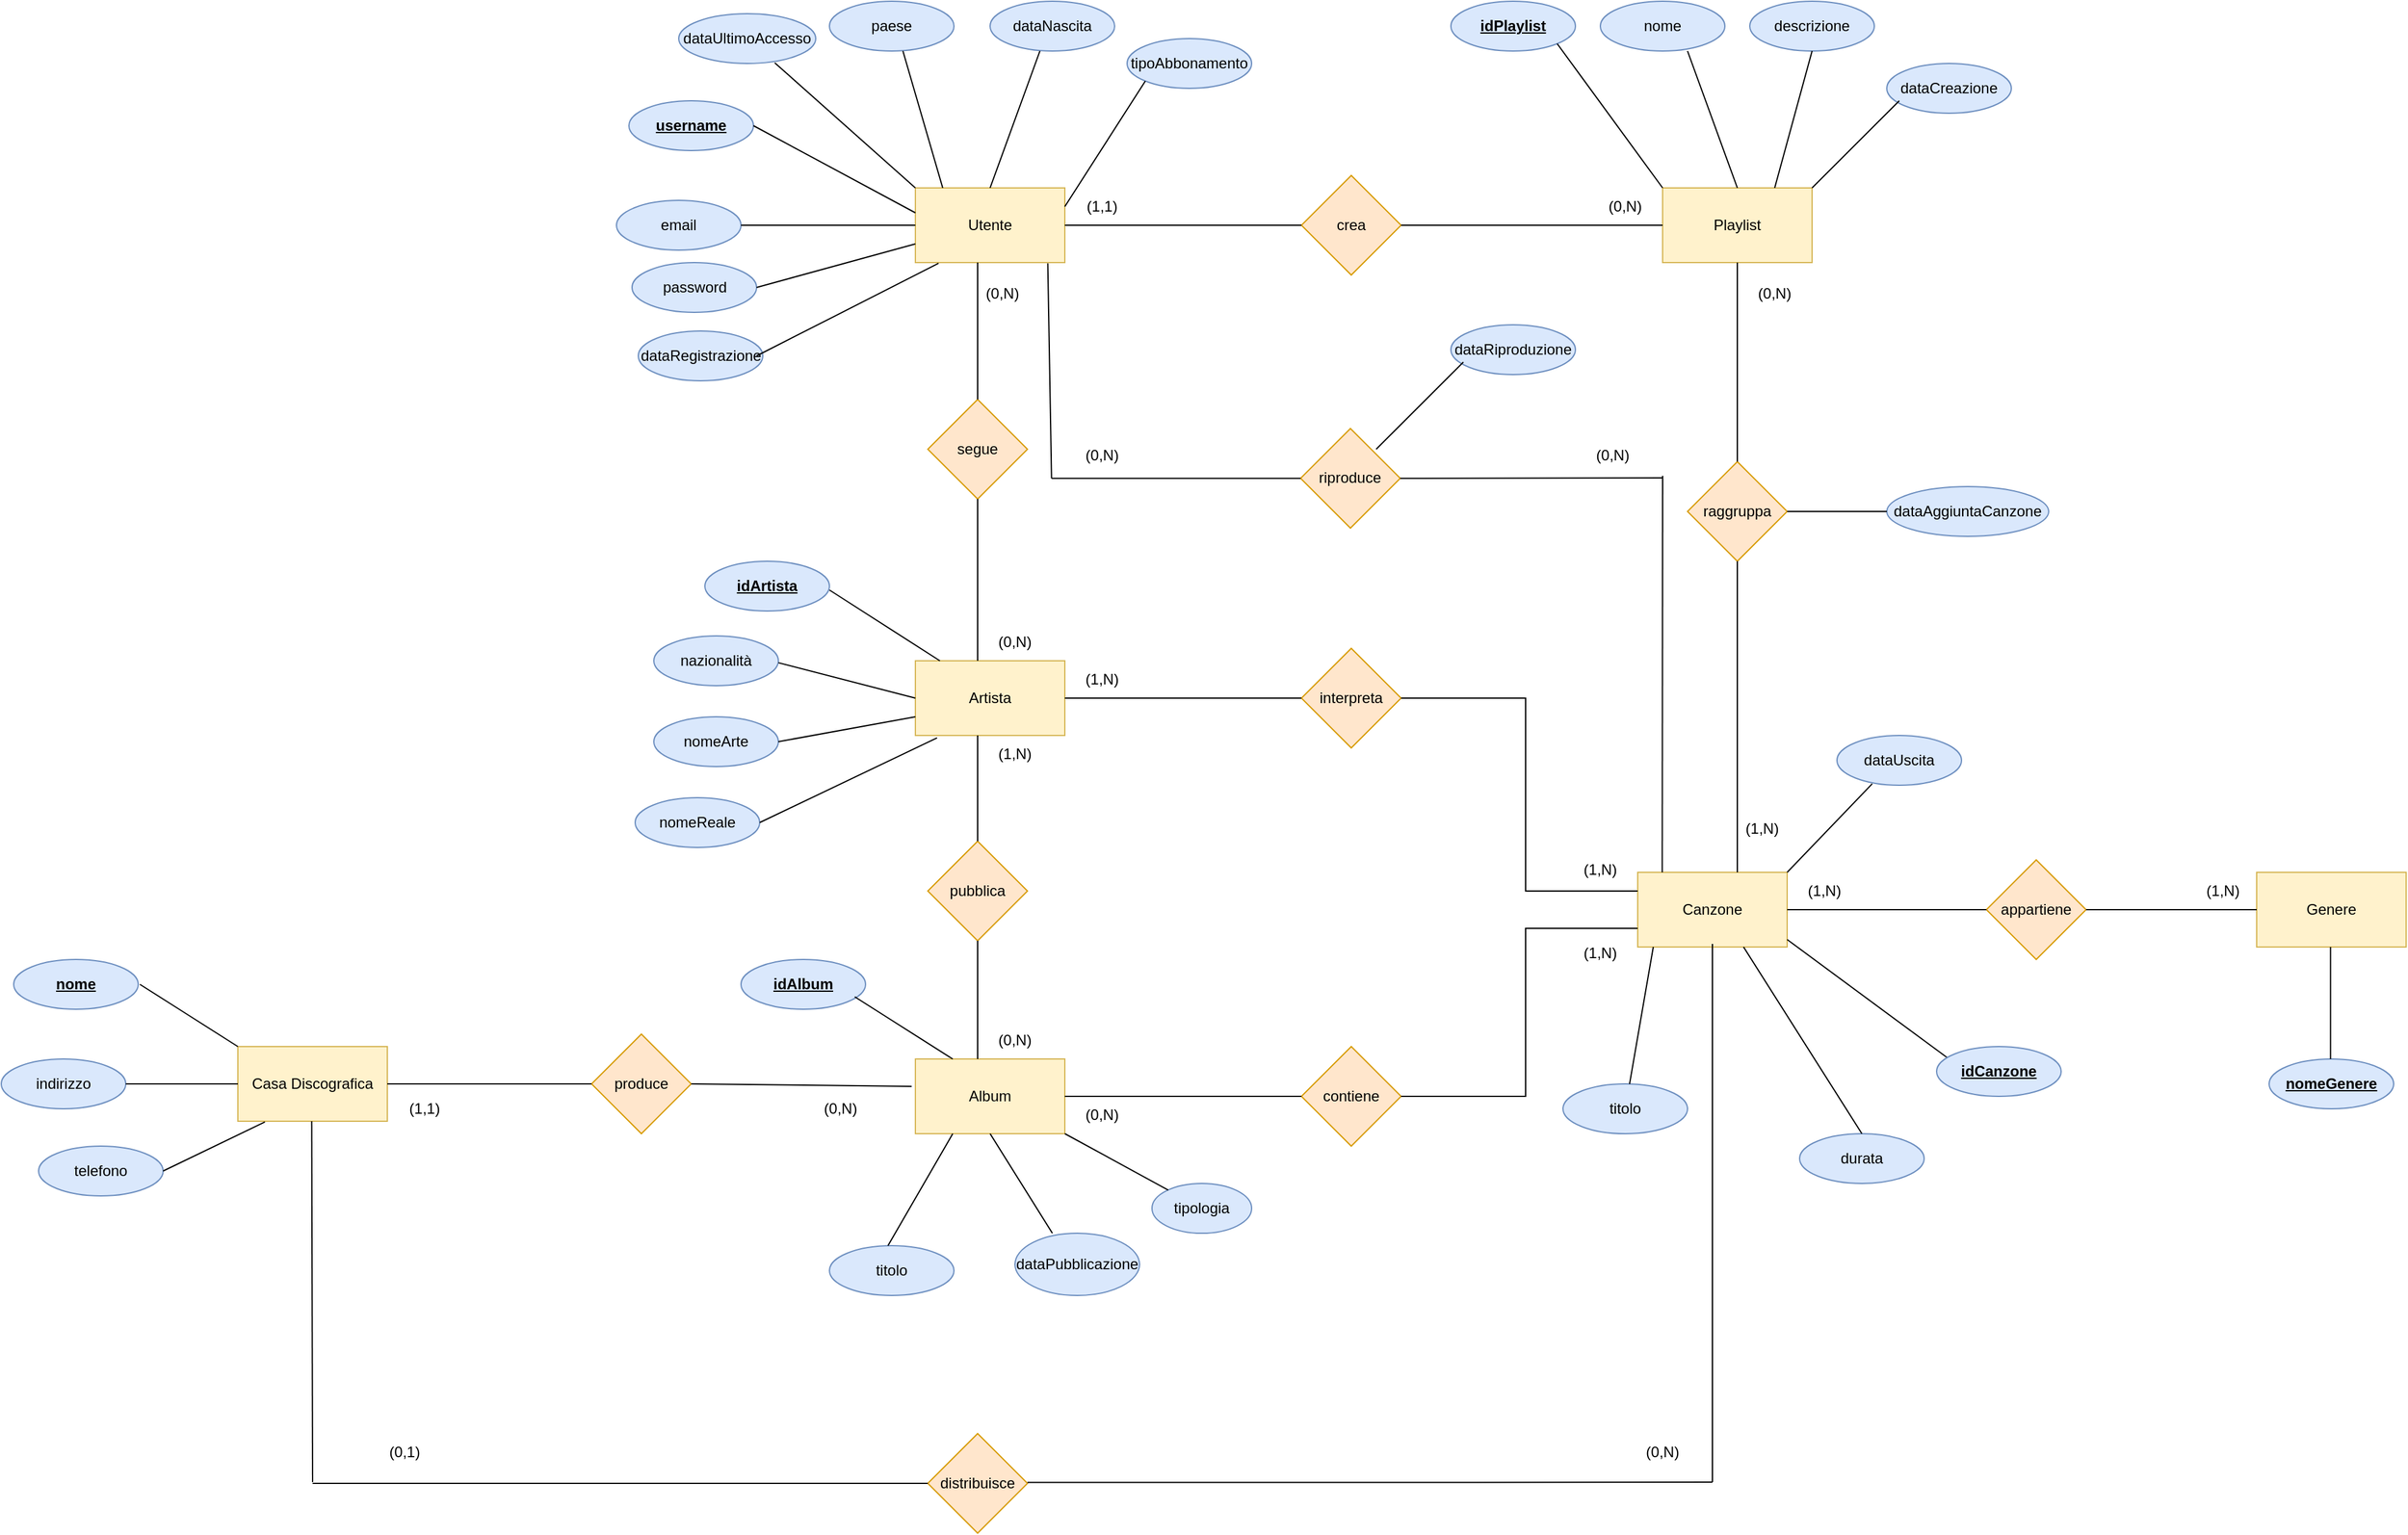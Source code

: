 <mxfile version="27.0.6">
  <diagram name="Pagina-1" id="nXhE66f82TfM_zFsYr40">
    <mxGraphModel dx="2906" dy="938" grid="1" gridSize="10" guides="1" tooltips="1" connect="1" arrows="1" fold="1" page="1" pageScale="1" pageWidth="1169" pageHeight="827" math="0" shadow="0">
      <root>
        <mxCell id="0" />
        <mxCell id="1" parent="0" />
        <mxCell id="vIsVOew_LLngjpZRV1hN-1" value="Utente" style="rounded=0;whiteSpace=wrap;html=1;fillColor=#fff2cc;strokeColor=#d6b656;" parent="1" vertex="1">
          <mxGeometry x="150" y="160" width="120" height="60" as="geometry" />
        </mxCell>
        <mxCell id="vIsVOew_LLngjpZRV1hN-2" value="Artista" style="rounded=0;whiteSpace=wrap;html=1;fillColor=#fff2cc;strokeColor=#d6b656;" parent="1" vertex="1">
          <mxGeometry x="150" y="540" width="120" height="60" as="geometry" />
        </mxCell>
        <mxCell id="vIsVOew_LLngjpZRV1hN-3" value="Album" style="rounded=0;whiteSpace=wrap;html=1;fillColor=#fff2cc;strokeColor=#d6b656;" parent="1" vertex="1">
          <mxGeometry x="150" y="860" width="120" height="60" as="geometry" />
        </mxCell>
        <mxCell id="vIsVOew_LLngjpZRV1hN-4" value="Canzone" style="rounded=0;whiteSpace=wrap;html=1;fillColor=#fff2cc;strokeColor=#d6b656;" parent="1" vertex="1">
          <mxGeometry x="730" y="710" width="120" height="60" as="geometry" />
        </mxCell>
        <mxCell id="vIsVOew_LLngjpZRV1hN-5" value="Playlist" style="rounded=0;whiteSpace=wrap;html=1;fillColor=#fff2cc;strokeColor=#d6b656;" parent="1" vertex="1">
          <mxGeometry x="750" y="160" width="120" height="60" as="geometry" />
        </mxCell>
        <mxCell id="vIsVOew_LLngjpZRV1hN-6" value="Genere" style="rounded=0;whiteSpace=wrap;html=1;fillColor=#fff2cc;strokeColor=#d6b656;" parent="1" vertex="1">
          <mxGeometry x="1227" y="710" width="120" height="60" as="geometry" />
        </mxCell>
        <mxCell id="vIsVOew_LLngjpZRV1hN-7" value="segue" style="rhombus;whiteSpace=wrap;html=1;fillColor=#ffe6cc;strokeColor=#d79b00;" parent="1" vertex="1">
          <mxGeometry x="160" y="330" width="80" height="80" as="geometry" />
        </mxCell>
        <mxCell id="vIsVOew_LLngjpZRV1hN-8" value="crea" style="rhombus;whiteSpace=wrap;html=1;fillColor=#ffe6cc;strokeColor=#d79b00;" parent="1" vertex="1">
          <mxGeometry x="460" y="150" width="80" height="80" as="geometry" />
        </mxCell>
        <mxCell id="vIsVOew_LLngjpZRV1hN-10" value="raggruppa" style="rhombus;whiteSpace=wrap;html=1;fillColor=#ffe6cc;strokeColor=#d79b00;" parent="1" vertex="1">
          <mxGeometry x="770" y="380" width="80" height="80" as="geometry" />
        </mxCell>
        <mxCell id="vIsVOew_LLngjpZRV1hN-11" value="pubblica" style="rhombus;whiteSpace=wrap;html=1;fillColor=#ffe6cc;strokeColor=#d79b00;" parent="1" vertex="1">
          <mxGeometry x="160" y="685" width="80" height="80" as="geometry" />
        </mxCell>
        <mxCell id="vIsVOew_LLngjpZRV1hN-12" value="interpreta" style="rhombus;whiteSpace=wrap;html=1;fillColor=#ffe6cc;strokeColor=#d79b00;" parent="1" vertex="1">
          <mxGeometry x="460" y="530" width="80" height="80" as="geometry" />
        </mxCell>
        <mxCell id="vIsVOew_LLngjpZRV1hN-13" value="appartiene" style="rhombus;whiteSpace=wrap;html=1;fillColor=#ffe6cc;strokeColor=#d79b00;" parent="1" vertex="1">
          <mxGeometry x="1010" y="700" width="80" height="80" as="geometry" />
        </mxCell>
        <mxCell id="vIsVOew_LLngjpZRV1hN-16" value="email" style="ellipse;whiteSpace=wrap;html=1;fillColor=#dae8fc;strokeColor=#6c8ebf;" parent="1" vertex="1">
          <mxGeometry x="-90" y="170" width="100" height="40" as="geometry" />
        </mxCell>
        <mxCell id="vIsVOew_LLngjpZRV1hN-17" value="dataRegistrazione" style="ellipse;whiteSpace=wrap;html=1;fillColor=#dae8fc;strokeColor=#6c8ebf;" parent="1" vertex="1">
          <mxGeometry x="-72.5" y="275" width="100" height="40" as="geometry" />
        </mxCell>
        <mxCell id="vIsVOew_LLngjpZRV1hN-19" value="paese" style="ellipse;whiteSpace=wrap;html=1;direction=west;fillColor=#dae8fc;strokeColor=#6c8ebf;" parent="1" vertex="1">
          <mxGeometry x="81" y="10" width="100" height="40" as="geometry" />
        </mxCell>
        <mxCell id="vIsVOew_LLngjpZRV1hN-28" value="&lt;b&gt;&lt;u&gt;idPlaylist&lt;/u&gt;&lt;/b&gt;" style="ellipse;whiteSpace=wrap;html=1;direction=west;fillColor=#dae8fc;strokeColor=#6c8ebf;" parent="1" vertex="1">
          <mxGeometry x="580" y="10" width="100" height="40" as="geometry" />
        </mxCell>
        <mxCell id="vIsVOew_LLngjpZRV1hN-29" value="nome" style="ellipse;whiteSpace=wrap;html=1;direction=west;fillColor=#dae8fc;strokeColor=#6c8ebf;" parent="1" vertex="1">
          <mxGeometry x="700" y="10" width="100" height="40" as="geometry" />
        </mxCell>
        <mxCell id="vIsVOew_LLngjpZRV1hN-30" value="descrizione" style="ellipse;whiteSpace=wrap;html=1;direction=west;fillColor=#dae8fc;strokeColor=#6c8ebf;" parent="1" vertex="1">
          <mxGeometry x="820" y="10" width="100" height="40" as="geometry" />
        </mxCell>
        <mxCell id="vIsVOew_LLngjpZRV1hN-31" value="dataCreazione" style="ellipse;whiteSpace=wrap;html=1;direction=west;fillColor=#dae8fc;strokeColor=#6c8ebf;" parent="1" vertex="1">
          <mxGeometry x="930" y="60" width="100" height="40" as="geometry" />
        </mxCell>
        <mxCell id="vIsVOew_LLngjpZRV1hN-38" value="titolo" style="ellipse;whiteSpace=wrap;html=1;direction=west;fillColor=#dae8fc;strokeColor=#6c8ebf;" parent="1" vertex="1">
          <mxGeometry x="670" y="880" width="100" height="40" as="geometry" />
        </mxCell>
        <mxCell id="vIsVOew_LLngjpZRV1hN-39" value="durata" style="ellipse;whiteSpace=wrap;html=1;direction=west;fillColor=#dae8fc;strokeColor=#6c8ebf;" parent="1" vertex="1">
          <mxGeometry x="860" y="920" width="100" height="40" as="geometry" />
        </mxCell>
        <mxCell id="vIsVOew_LLngjpZRV1hN-40" value="dataUscita" style="ellipse;whiteSpace=wrap;html=1;direction=west;fillColor=#dae8fc;strokeColor=#6c8ebf;" parent="1" vertex="1">
          <mxGeometry x="890" y="600" width="100" height="40" as="geometry" />
        </mxCell>
        <mxCell id="vIsVOew_LLngjpZRV1hN-50" value="&lt;u&gt;&lt;span&gt;nomeGenere&lt;/span&gt;&lt;/u&gt;" style="ellipse;whiteSpace=wrap;html=1;direction=west;fillColor=#dae8fc;strokeColor=#6c8ebf;fontStyle=5" parent="1" vertex="1">
          <mxGeometry x="1237" y="860" width="100" height="40" as="geometry" />
        </mxCell>
        <mxCell id="vIsVOew_LLngjpZRV1hN-53" value="&lt;b&gt;&lt;u&gt;idAlbum&lt;/u&gt;&lt;/b&gt;" style="ellipse;whiteSpace=wrap;html=1;direction=west;fillColor=#dae8fc;strokeColor=#6c8ebf;" parent="1" vertex="1">
          <mxGeometry x="10" y="780" width="100" height="40" as="geometry" />
        </mxCell>
        <mxCell id="vIsVOew_LLngjpZRV1hN-54" value="titolo" style="ellipse;whiteSpace=wrap;html=1;direction=west;fillColor=#dae8fc;strokeColor=#6c8ebf;" parent="1" vertex="1">
          <mxGeometry x="81" y="1010" width="100" height="40" as="geometry" />
        </mxCell>
        <mxCell id="vIsVOew_LLngjpZRV1hN-55" value="dataPubblicazione" style="ellipse;whiteSpace=wrap;html=1;direction=west;fillColor=#dae8fc;strokeColor=#6c8ebf;" parent="1" vertex="1">
          <mxGeometry x="230" y="1000" width="100" height="50" as="geometry" />
        </mxCell>
        <mxCell id="vIsVOew_LLngjpZRV1hN-62" value="nomeArte" style="ellipse;whiteSpace=wrap;html=1;direction=west;fillColor=#dae8fc;strokeColor=#6c8ebf;" parent="1" vertex="1">
          <mxGeometry x="-60" y="585" width="100" height="40" as="geometry" />
        </mxCell>
        <mxCell id="vIsVOew_LLngjpZRV1hN-63" value="nazionalità" style="ellipse;whiteSpace=wrap;html=1;direction=west;fillColor=#dae8fc;strokeColor=#6c8ebf;" parent="1" vertex="1">
          <mxGeometry x="-60" y="520" width="100" height="40" as="geometry" />
        </mxCell>
        <mxCell id="vIsVOew_LLngjpZRV1hN-69" value="dataNascita" style="ellipse;whiteSpace=wrap;html=1;direction=west;fillColor=#dae8fc;strokeColor=#6c8ebf;" parent="1" vertex="1">
          <mxGeometry x="210" y="10" width="100" height="40" as="geometry" />
        </mxCell>
        <mxCell id="vIsVOew_LLngjpZRV1hN-70" value="tipoAbbonamento" style="ellipse;whiteSpace=wrap;html=1;direction=west;fillColor=#dae8fc;strokeColor=#6c8ebf;" parent="1" vertex="1">
          <mxGeometry x="320" y="40" width="100" height="40" as="geometry" />
        </mxCell>
        <mxCell id="vIsVOew_LLngjpZRV1hN-109" value="" style="endArrow=none;html=1;rounded=0;exitX=1;exitY=0.5;exitDx=0;exitDy=0;entryX=0;entryY=0.5;entryDx=0;entryDy=0;" parent="1" source="vIsVOew_LLngjpZRV1hN-1" target="vIsVOew_LLngjpZRV1hN-8" edge="1">
          <mxGeometry width="50" height="50" relative="1" as="geometry">
            <mxPoint x="460" y="350" as="sourcePoint" />
            <mxPoint x="510" y="300" as="targetPoint" />
          </mxGeometry>
        </mxCell>
        <mxCell id="vIsVOew_LLngjpZRV1hN-110" value="" style="endArrow=none;html=1;rounded=0;exitX=1;exitY=0.5;exitDx=0;exitDy=0;entryX=0;entryY=0.5;entryDx=0;entryDy=0;" parent="1" source="vIsVOew_LLngjpZRV1hN-8" target="vIsVOew_LLngjpZRV1hN-5" edge="1">
          <mxGeometry width="50" height="50" relative="1" as="geometry">
            <mxPoint x="450" y="180" as="sourcePoint" />
            <mxPoint x="720" y="190" as="targetPoint" />
          </mxGeometry>
        </mxCell>
        <mxCell id="vIsVOew_LLngjpZRV1hN-111" value="" style="endArrow=none;html=1;rounded=0;exitX=0.5;exitY=0;exitDx=0;exitDy=0;entryX=0.5;entryY=1;entryDx=0;entryDy=0;" parent="1" source="vIsVOew_LLngjpZRV1hN-10" target="vIsVOew_LLngjpZRV1hN-5" edge="1">
          <mxGeometry width="50" height="50" relative="1" as="geometry">
            <mxPoint x="530" y="280" as="sourcePoint" />
            <mxPoint x="720" y="280" as="targetPoint" />
          </mxGeometry>
        </mxCell>
        <mxCell id="vIsVOew_LLngjpZRV1hN-112" value="" style="endArrow=none;html=1;rounded=0;exitX=0.5;exitY=1;exitDx=0;exitDy=0;entryX=0.5;entryY=0;entryDx=0;entryDy=0;" parent="1" source="vIsVOew_LLngjpZRV1hN-10" edge="1">
          <mxGeometry width="50" height="50" relative="1" as="geometry">
            <mxPoint x="810" y="400" as="sourcePoint" />
            <mxPoint x="810" y="710" as="targetPoint" />
          </mxGeometry>
        </mxCell>
        <mxCell id="vIsVOew_LLngjpZRV1hN-113" value="" style="endArrow=none;html=1;rounded=0;exitX=0.5;exitY=1;exitDx=0;exitDy=0;entryX=0.5;entryY=0;entryDx=0;entryDy=0;" parent="1" target="vIsVOew_LLngjpZRV1hN-7" edge="1">
          <mxGeometry width="50" height="50" relative="1" as="geometry">
            <mxPoint x="200" y="220" as="sourcePoint" />
            <mxPoint x="450" y="640" as="targetPoint" />
          </mxGeometry>
        </mxCell>
        <mxCell id="vIsVOew_LLngjpZRV1hN-114" value="" style="endArrow=none;html=1;rounded=0;exitX=0.5;exitY=1;exitDx=0;exitDy=0;entryX=0.5;entryY=0;entryDx=0;entryDy=0;" parent="1" source="vIsVOew_LLngjpZRV1hN-7" edge="1">
          <mxGeometry width="50" height="50" relative="1" as="geometry">
            <mxPoint x="330" y="440" as="sourcePoint" />
            <mxPoint x="200" y="540" as="targetPoint" />
          </mxGeometry>
        </mxCell>
        <mxCell id="vIsVOew_LLngjpZRV1hN-115" value="" style="endArrow=none;html=1;rounded=0;exitX=0.5;exitY=1;exitDx=0;exitDy=0;" parent="1" target="vIsVOew_LLngjpZRV1hN-11" edge="1">
          <mxGeometry width="50" height="50" relative="1" as="geometry">
            <mxPoint x="200" y="600" as="sourcePoint" />
            <mxPoint x="340" y="710" as="targetPoint" />
          </mxGeometry>
        </mxCell>
        <mxCell id="vIsVOew_LLngjpZRV1hN-116" value="" style="endArrow=none;html=1;rounded=0;exitX=0.5;exitY=1;exitDx=0;exitDy=0;entryX=0.5;entryY=0;entryDx=0;entryDy=0;" parent="1" source="vIsVOew_LLngjpZRV1hN-11" edge="1">
          <mxGeometry width="50" height="50" relative="1" as="geometry">
            <mxPoint x="320" y="830" as="sourcePoint" />
            <mxPoint x="200" y="860" as="targetPoint" />
          </mxGeometry>
        </mxCell>
        <mxCell id="vIsVOew_LLngjpZRV1hN-117" value="" style="endArrow=none;html=1;rounded=0;exitX=1;exitY=0.5;exitDx=0;exitDy=0;entryX=0;entryY=0.5;entryDx=0;entryDy=0;" parent="1" source="vIsVOew_LLngjpZRV1hN-2" target="vIsVOew_LLngjpZRV1hN-12" edge="1">
          <mxGeometry width="50" height="50" relative="1" as="geometry">
            <mxPoint x="260" y="790" as="sourcePoint" />
            <mxPoint x="260" y="890" as="targetPoint" />
            <Array as="points">
              <mxPoint x="360" y="570" />
            </Array>
          </mxGeometry>
        </mxCell>
        <mxCell id="vIsVOew_LLngjpZRV1hN-118" value="" style="endArrow=none;html=1;rounded=0;exitX=1;exitY=0.5;exitDx=0;exitDy=0;entryX=0;entryY=0.25;entryDx=0;entryDy=0;" parent="1" source="vIsVOew_LLngjpZRV1hN-12" target="vIsVOew_LLngjpZRV1hN-4" edge="1">
          <mxGeometry width="50" height="50" relative="1" as="geometry">
            <mxPoint x="420" y="770" as="sourcePoint" />
            <mxPoint x="610" y="840" as="targetPoint" />
            <Array as="points">
              <mxPoint x="640" y="570" />
              <mxPoint x="640" y="725" />
            </Array>
          </mxGeometry>
        </mxCell>
        <mxCell id="vIsVOew_LLngjpZRV1hN-119" value="" style="endArrow=none;html=1;rounded=0;exitX=0;exitY=0.5;exitDx=0;exitDy=0;entryX=1;entryY=0.5;entryDx=0;entryDy=0;" parent="1" source="vIsVOew_LLngjpZRV1hN-13" target="vIsVOew_LLngjpZRV1hN-4" edge="1">
          <mxGeometry width="50" height="50" relative="1" as="geometry">
            <mxPoint x="790" y="610" as="sourcePoint" />
            <mxPoint x="790" y="770" as="targetPoint" />
          </mxGeometry>
        </mxCell>
        <mxCell id="vIsVOew_LLngjpZRV1hN-120" value="" style="endArrow=none;html=1;rounded=0;exitX=1;exitY=0.5;exitDx=0;exitDy=0;entryX=0;entryY=0.5;entryDx=0;entryDy=0;" parent="1" source="vIsVOew_LLngjpZRV1hN-13" target="vIsVOew_LLngjpZRV1hN-6" edge="1">
          <mxGeometry width="50" height="50" relative="1" as="geometry">
            <mxPoint x="970" y="730" as="sourcePoint" />
            <mxPoint x="970" y="890" as="targetPoint" />
          </mxGeometry>
        </mxCell>
        <mxCell id="vIsVOew_LLngjpZRV1hN-121" value="(1,1)" style="text;html=1;align=center;verticalAlign=middle;whiteSpace=wrap;rounded=0;" parent="1" vertex="1">
          <mxGeometry x="270" y="160" width="60" height="30" as="geometry" />
        </mxCell>
        <mxCell id="vIsVOew_LLngjpZRV1hN-122" value="(0,N)" style="text;html=1;align=center;verticalAlign=middle;whiteSpace=wrap;rounded=0;" parent="1" vertex="1">
          <mxGeometry x="690" y="160" width="60" height="30" as="geometry" />
        </mxCell>
        <mxCell id="vIsVOew_LLngjpZRV1hN-123" value="(0,N)" style="text;html=1;align=center;verticalAlign=middle;whiteSpace=wrap;rounded=0;" parent="1" vertex="1">
          <mxGeometry x="810" y="230" width="60" height="30" as="geometry" />
        </mxCell>
        <mxCell id="vIsVOew_LLngjpZRV1hN-124" value="(1,N)" style="text;html=1;align=center;verticalAlign=middle;whiteSpace=wrap;rounded=0;" parent="1" vertex="1">
          <mxGeometry x="800" y="660" width="60" height="30" as="geometry" />
        </mxCell>
        <mxCell id="vIsVOew_LLngjpZRV1hN-125" value="(1,N)" style="text;html=1;align=center;verticalAlign=middle;whiteSpace=wrap;rounded=0;" parent="1" vertex="1">
          <mxGeometry x="200" y="600" width="60" height="30" as="geometry" />
        </mxCell>
        <mxCell id="vIsVOew_LLngjpZRV1hN-126" value="(0,N)" style="text;html=1;align=center;verticalAlign=middle;whiteSpace=wrap;rounded=0;" parent="1" vertex="1">
          <mxGeometry x="200" y="830" width="60" height="30" as="geometry" />
        </mxCell>
        <mxCell id="vIsVOew_LLngjpZRV1hN-128" value="contiene" style="rhombus;whiteSpace=wrap;html=1;fillColor=#ffe6cc;strokeColor=#d79b00;" parent="1" vertex="1">
          <mxGeometry x="460" y="850" width="80" height="80" as="geometry" />
        </mxCell>
        <mxCell id="vIsVOew_LLngjpZRV1hN-129" value="" style="endArrow=none;html=1;rounded=0;exitX=1;exitY=0.5;exitDx=0;exitDy=0;entryX=0;entryY=0.5;entryDx=0;entryDy=0;" parent="1" source="vIsVOew_LLngjpZRV1hN-3" target="vIsVOew_LLngjpZRV1hN-128" edge="1">
          <mxGeometry width="50" height="50" relative="1" as="geometry">
            <mxPoint x="690" y="880" as="sourcePoint" />
            <mxPoint x="740" y="830" as="targetPoint" />
          </mxGeometry>
        </mxCell>
        <mxCell id="vIsVOew_LLngjpZRV1hN-130" value="" style="endArrow=none;html=1;rounded=0;exitX=1;exitY=0.5;exitDx=0;exitDy=0;entryX=0;entryY=0.75;entryDx=0;entryDy=0;" parent="1" source="vIsVOew_LLngjpZRV1hN-128" target="vIsVOew_LLngjpZRV1hN-4" edge="1">
          <mxGeometry width="50" height="50" relative="1" as="geometry">
            <mxPoint x="690" y="880" as="sourcePoint" />
            <mxPoint x="740" y="830" as="targetPoint" />
            <Array as="points">
              <mxPoint x="640" y="890" />
              <mxPoint x="640" y="755" />
            </Array>
          </mxGeometry>
        </mxCell>
        <mxCell id="vIsVOew_LLngjpZRV1hN-131" value="(1,N)" style="text;html=1;align=center;verticalAlign=middle;whiteSpace=wrap;rounded=0;" parent="1" vertex="1">
          <mxGeometry x="670" y="760" width="60" height="30" as="geometry" />
        </mxCell>
        <mxCell id="vIsVOew_LLngjpZRV1hN-132" value="(0,N)" style="text;html=1;align=center;verticalAlign=middle;whiteSpace=wrap;rounded=0;" parent="1" vertex="1">
          <mxGeometry x="270" y="890" width="60" height="30" as="geometry" />
        </mxCell>
        <mxCell id="vIsVOew_LLngjpZRV1hN-133" value="(1,N)" style="text;html=1;align=center;verticalAlign=middle;whiteSpace=wrap;rounded=0;" parent="1" vertex="1">
          <mxGeometry x="850" y="710" width="60" height="30" as="geometry" />
        </mxCell>
        <mxCell id="vIsVOew_LLngjpZRV1hN-134" value="(1,N)" style="text;html=1;align=center;verticalAlign=middle;whiteSpace=wrap;rounded=0;" parent="1" vertex="1">
          <mxGeometry x="1170" y="710" width="60" height="30" as="geometry" />
        </mxCell>
        <mxCell id="vIsVOew_LLngjpZRV1hN-135" value="(0,N)" style="text;html=1;align=center;verticalAlign=middle;whiteSpace=wrap;rounded=0;" parent="1" vertex="1">
          <mxGeometry x="190" y="230" width="60" height="30" as="geometry" />
        </mxCell>
        <mxCell id="vIsVOew_LLngjpZRV1hN-136" value="(0,N)" style="text;html=1;align=center;verticalAlign=middle;whiteSpace=wrap;rounded=0;" parent="1" vertex="1">
          <mxGeometry x="200" y="510" width="60" height="30" as="geometry" />
        </mxCell>
        <mxCell id="vIsVOew_LLngjpZRV1hN-137" value="(1,N)" style="text;html=1;align=center;verticalAlign=middle;whiteSpace=wrap;rounded=0;" parent="1" vertex="1">
          <mxGeometry x="270" y="540" width="60" height="30" as="geometry" />
        </mxCell>
        <mxCell id="vIsVOew_LLngjpZRV1hN-138" value="(1,N)" style="text;html=1;align=center;verticalAlign=middle;whiteSpace=wrap;rounded=0;" parent="1" vertex="1">
          <mxGeometry x="670" y="693" width="60" height="30" as="geometry" />
        </mxCell>
        <mxCell id="fkhrFofiCiA1RjEBbNGL-3" value="tipologia" style="ellipse;whiteSpace=wrap;html=1;fillColor=#dae8fc;strokeColor=#6c8ebf;" vertex="1" parent="1">
          <mxGeometry x="340" y="960" width="80" height="40" as="geometry" />
        </mxCell>
        <mxCell id="fkhrFofiCiA1RjEBbNGL-6" value="Casa Discografica" style="rounded=0;whiteSpace=wrap;html=1;fillColor=#fff2cc;strokeColor=#d6b656;" vertex="1" parent="1">
          <mxGeometry x="-394" y="850" width="120" height="60" as="geometry" />
        </mxCell>
        <mxCell id="fkhrFofiCiA1RjEBbNGL-7" value="produce" style="rhombus;whiteSpace=wrap;html=1;fillColor=#ffe6cc;strokeColor=#d79b00;" vertex="1" parent="1">
          <mxGeometry x="-110" y="840" width="80" height="80" as="geometry" />
        </mxCell>
        <mxCell id="fkhrFofiCiA1RjEBbNGL-8" value="" style="endArrow=none;html=1;rounded=0;exitX=1;exitY=0.5;exitDx=0;exitDy=0;entryX=0;entryY=0.5;entryDx=0;entryDy=0;" edge="1" parent="1" source="fkhrFofiCiA1RjEBbNGL-6" target="fkhrFofiCiA1RjEBbNGL-7">
          <mxGeometry width="50" height="50" relative="1" as="geometry">
            <mxPoint x="180" y="870" as="sourcePoint" />
            <mxPoint x="230" y="820" as="targetPoint" />
          </mxGeometry>
        </mxCell>
        <mxCell id="fkhrFofiCiA1RjEBbNGL-9" value="" style="endArrow=none;html=1;rounded=0;exitX=1;exitY=0.5;exitDx=0;exitDy=0;" edge="1" parent="1" source="fkhrFofiCiA1RjEBbNGL-7">
          <mxGeometry width="50" height="50" relative="1" as="geometry">
            <mxPoint x="-5" y="879.5" as="sourcePoint" />
            <mxPoint x="147" y="882" as="targetPoint" />
          </mxGeometry>
        </mxCell>
        <mxCell id="fkhrFofiCiA1RjEBbNGL-11" value="telefono" style="ellipse;whiteSpace=wrap;html=1;direction=west;fillColor=#dae8fc;strokeColor=#6c8ebf;" vertex="1" parent="1">
          <mxGeometry x="-554" y="930" width="100" height="40" as="geometry" />
        </mxCell>
        <mxCell id="fkhrFofiCiA1RjEBbNGL-17" value="indirizzo" style="ellipse;whiteSpace=wrap;html=1;direction=west;fillColor=#dae8fc;strokeColor=#6c8ebf;" vertex="1" parent="1">
          <mxGeometry x="-584" y="860" width="100" height="40" as="geometry" />
        </mxCell>
        <mxCell id="fkhrFofiCiA1RjEBbNGL-19" value="(1,1)" style="text;html=1;align=center;verticalAlign=middle;whiteSpace=wrap;rounded=0;" vertex="1" parent="1">
          <mxGeometry x="-274" y="885" width="60" height="30" as="geometry" />
        </mxCell>
        <mxCell id="fkhrFofiCiA1RjEBbNGL-20" value="(0,N)" style="text;html=1;align=center;verticalAlign=middle;whiteSpace=wrap;rounded=0;" vertex="1" parent="1">
          <mxGeometry x="60" y="885" width="60" height="30" as="geometry" />
        </mxCell>
        <mxCell id="fkhrFofiCiA1RjEBbNGL-21" value="password" style="ellipse;whiteSpace=wrap;html=1;fillColor=#dae8fc;strokeColor=#6c8ebf;" vertex="1" parent="1">
          <mxGeometry x="-77.5" y="220" width="100" height="40" as="geometry" />
        </mxCell>
        <mxCell id="fkhrFofiCiA1RjEBbNGL-23" value="nomeReale" style="ellipse;whiteSpace=wrap;html=1;direction=west;fillColor=#dae8fc;strokeColor=#6c8ebf;" vertex="1" parent="1">
          <mxGeometry x="-75" y="650" width="100" height="40" as="geometry" />
        </mxCell>
        <mxCell id="fkhrFofiCiA1RjEBbNGL-32" value="" style="endArrow=none;html=1;rounded=0;entryX=1;entryY=0;entryDx=0;entryDy=0;exitX=1;exitY=0.25;exitDx=0;exitDy=0;" edge="1" parent="1" source="vIsVOew_LLngjpZRV1hN-1" target="vIsVOew_LLngjpZRV1hN-70">
          <mxGeometry width="50" height="50" relative="1" as="geometry">
            <mxPoint x="560" y="320" as="sourcePoint" />
            <mxPoint x="350" y="40" as="targetPoint" />
          </mxGeometry>
        </mxCell>
        <mxCell id="fkhrFofiCiA1RjEBbNGL-33" value="" style="endArrow=none;html=1;rounded=0;exitX=0.5;exitY=0;exitDx=0;exitDy=0;" edge="1" parent="1" source="vIsVOew_LLngjpZRV1hN-1">
          <mxGeometry width="50" height="50" relative="1" as="geometry">
            <mxPoint x="180" y="165" as="sourcePoint" />
            <mxPoint x="250" y="50" as="targetPoint" />
          </mxGeometry>
        </mxCell>
        <mxCell id="fkhrFofiCiA1RjEBbNGL-34" value="" style="endArrow=none;html=1;rounded=0;exitX=0.183;exitY=0;exitDx=0;exitDy=0;exitPerimeter=0;" edge="1" parent="1" source="vIsVOew_LLngjpZRV1hN-1">
          <mxGeometry width="50" height="50" relative="1" as="geometry">
            <mxPoint x="172" y="150" as="sourcePoint" />
            <mxPoint x="140" y="50" as="targetPoint" />
          </mxGeometry>
        </mxCell>
        <mxCell id="fkhrFofiCiA1RjEBbNGL-35" value="dataUltimoAccesso" style="ellipse;whiteSpace=wrap;html=1;direction=west;fillColor=#dae8fc;strokeColor=#6c8ebf;" vertex="1" parent="1">
          <mxGeometry x="-40" y="20" width="110" height="40" as="geometry" />
        </mxCell>
        <mxCell id="fkhrFofiCiA1RjEBbNGL-36" value="" style="endArrow=none;html=1;rounded=0;exitX=0;exitY=0;exitDx=0;exitDy=0;entryX=0.299;entryY=0.014;entryDx=0;entryDy=0;entryPerimeter=0;" edge="1" parent="1" source="vIsVOew_LLngjpZRV1hN-1" target="fkhrFofiCiA1RjEBbNGL-35">
          <mxGeometry width="50" height="50" relative="1" as="geometry">
            <mxPoint x="81" y="170" as="sourcePoint" />
            <mxPoint x="49" y="70" as="targetPoint" />
          </mxGeometry>
        </mxCell>
        <mxCell id="fkhrFofiCiA1RjEBbNGL-39" value="&lt;b&gt;&lt;u&gt;username&lt;/u&gt;&lt;/b&gt;" style="ellipse;whiteSpace=wrap;html=1;direction=west;fillColor=#dae8fc;strokeColor=#6c8ebf;" vertex="1" parent="1">
          <mxGeometry x="-80" y="90" width="100" height="40" as="geometry" />
        </mxCell>
        <mxCell id="fkhrFofiCiA1RjEBbNGL-40" value="" style="endArrow=none;html=1;rounded=0;entryX=0;entryY=0.5;entryDx=0;entryDy=0;" edge="1" parent="1" target="fkhrFofiCiA1RjEBbNGL-39">
          <mxGeometry width="50" height="50" relative="1" as="geometry">
            <mxPoint x="150" y="180" as="sourcePoint" />
            <mxPoint x="80" y="100" as="targetPoint" />
          </mxGeometry>
        </mxCell>
        <mxCell id="fkhrFofiCiA1RjEBbNGL-41" value="" style="endArrow=none;html=1;rounded=0;exitX=0;exitY=0.5;exitDx=0;exitDy=0;entryX=1;entryY=0.5;entryDx=0;entryDy=0;" edge="1" parent="1" source="vIsVOew_LLngjpZRV1hN-1" target="vIsVOew_LLngjpZRV1hN-16">
          <mxGeometry width="50" height="50" relative="1" as="geometry">
            <mxPoint x="210" y="210" as="sourcePoint" />
            <mxPoint x="10" y="180" as="targetPoint" />
          </mxGeometry>
        </mxCell>
        <mxCell id="fkhrFofiCiA1RjEBbNGL-42" value="" style="endArrow=none;html=1;rounded=0;exitX=0;exitY=0.75;exitDx=0;exitDy=0;entryX=1;entryY=0.5;entryDx=0;entryDy=0;" edge="1" parent="1" source="vIsVOew_LLngjpZRV1hN-1" target="fkhrFofiCiA1RjEBbNGL-21">
          <mxGeometry width="50" height="50" relative="1" as="geometry">
            <mxPoint x="210" y="190" as="sourcePoint" />
            <mxPoint x="70" y="190" as="targetPoint" />
          </mxGeometry>
        </mxCell>
        <mxCell id="fkhrFofiCiA1RjEBbNGL-43" value="" style="endArrow=none;html=1;rounded=0;exitX=0.155;exitY=1.01;exitDx=0;exitDy=0;entryX=1;entryY=0.5;entryDx=0;entryDy=0;exitPerimeter=0;" edge="1" parent="1" source="vIsVOew_LLngjpZRV1hN-1">
          <mxGeometry width="50" height="50" relative="1" as="geometry">
            <mxPoint x="149.5" y="260" as="sourcePoint" />
            <mxPoint x="22.5" y="295" as="targetPoint" />
          </mxGeometry>
        </mxCell>
        <mxCell id="fkhrFofiCiA1RjEBbNGL-44" value="&lt;b&gt;&lt;u&gt;idArtista&lt;/u&gt;&lt;/b&gt;" style="ellipse;whiteSpace=wrap;html=1;direction=west;fillColor=#dae8fc;strokeColor=#6c8ebf;" vertex="1" parent="1">
          <mxGeometry x="-19" y="460" width="100" height="40" as="geometry" />
        </mxCell>
        <mxCell id="fkhrFofiCiA1RjEBbNGL-46" value="" style="endArrow=none;html=1;rounded=0;exitX=0.164;exitY=-0.052;exitDx=0;exitDy=0;exitPerimeter=0;entryX=0;entryY=0.5;entryDx=0;entryDy=0;" edge="1" parent="1">
          <mxGeometry width="50" height="50" relative="1" as="geometry">
            <mxPoint x="169.68" y="540.0" as="sourcePoint" />
            <mxPoint x="81" y="483.12" as="targetPoint" />
          </mxGeometry>
        </mxCell>
        <mxCell id="fkhrFofiCiA1RjEBbNGL-47" value="" style="endArrow=none;html=1;rounded=0;exitX=0;exitY=0.5;exitDx=0;exitDy=0;entryX=0;entryY=0.5;entryDx=0;entryDy=0;" edge="1" parent="1" source="vIsVOew_LLngjpZRV1hN-2">
          <mxGeometry width="50" height="50" relative="1" as="geometry">
            <mxPoint x="128.68" y="598.44" as="sourcePoint" />
            <mxPoint x="40" y="541.56" as="targetPoint" />
          </mxGeometry>
        </mxCell>
        <mxCell id="fkhrFofiCiA1RjEBbNGL-48" value="" style="endArrow=none;html=1;rounded=0;entryX=0;entryY=0.5;entryDx=0;entryDy=0;exitX=0;exitY=0.75;exitDx=0;exitDy=0;" edge="1" parent="1" source="vIsVOew_LLngjpZRV1hN-2" target="vIsVOew_LLngjpZRV1hN-62">
          <mxGeometry width="50" height="50" relative="1" as="geometry">
            <mxPoint x="140" y="590" as="sourcePoint" />
            <mxPoint x="90" y="560" as="targetPoint" />
          </mxGeometry>
        </mxCell>
        <mxCell id="fkhrFofiCiA1RjEBbNGL-49" value="" style="endArrow=none;html=1;rounded=0;entryX=0;entryY=0.5;entryDx=0;entryDy=0;exitX=0.145;exitY=1.033;exitDx=0;exitDy=0;exitPerimeter=0;" edge="1" parent="1" source="vIsVOew_LLngjpZRV1hN-2">
          <mxGeometry width="50" height="50" relative="1" as="geometry">
            <mxPoint x="135" y="650" as="sourcePoint" />
            <mxPoint x="25" y="670" as="targetPoint" />
          </mxGeometry>
        </mxCell>
        <mxCell id="fkhrFofiCiA1RjEBbNGL-50" value="" style="endArrow=none;html=1;rounded=0;exitX=0.25;exitY=0;exitDx=0;exitDy=0;entryX=0;entryY=0.5;entryDx=0;entryDy=0;" edge="1" parent="1" source="vIsVOew_LLngjpZRV1hN-3">
          <mxGeometry width="50" height="50" relative="1" as="geometry">
            <mxPoint x="190.0" y="866.88" as="sourcePoint" />
            <mxPoint x="101.32" y="810" as="targetPoint" />
          </mxGeometry>
        </mxCell>
        <mxCell id="fkhrFofiCiA1RjEBbNGL-51" value="" style="endArrow=none;html=1;rounded=0;entryX=0;entryY=0.5;entryDx=0;entryDy=0;exitX=0.25;exitY=1;exitDx=0;exitDy=0;" edge="1" parent="1" source="vIsVOew_LLngjpZRV1hN-3">
          <mxGeometry width="50" height="50" relative="1" as="geometry">
            <mxPoint x="270" y="942" as="sourcePoint" />
            <mxPoint x="128" y="1010" as="targetPoint" />
          </mxGeometry>
        </mxCell>
        <mxCell id="fkhrFofiCiA1RjEBbNGL-52" value="" style="endArrow=none;html=1;rounded=0;exitX=0.5;exitY=1;exitDx=0;exitDy=0;" edge="1" parent="1" source="vIsVOew_LLngjpZRV1hN-3">
          <mxGeometry width="50" height="50" relative="1" as="geometry">
            <mxPoint x="242" y="920" as="sourcePoint" />
            <mxPoint x="260" y="1000" as="targetPoint" />
          </mxGeometry>
        </mxCell>
        <mxCell id="fkhrFofiCiA1RjEBbNGL-53" value="" style="endArrow=none;html=1;rounded=0;" edge="1" parent="1" target="fkhrFofiCiA1RjEBbNGL-3">
          <mxGeometry width="50" height="50" relative="1" as="geometry">
            <mxPoint x="270" y="920" as="sourcePoint" />
            <mxPoint x="313" y="1056" as="targetPoint" />
          </mxGeometry>
        </mxCell>
        <mxCell id="fkhrFofiCiA1RjEBbNGL-55" value="" style="endArrow=none;html=1;rounded=0;exitX=0.25;exitY=0;exitDx=0;exitDy=0;entryX=0;entryY=0.5;entryDx=0;entryDy=0;" edge="1" parent="1">
          <mxGeometry width="50" height="50" relative="1" as="geometry">
            <mxPoint x="-394" y="850" as="sourcePoint" />
            <mxPoint x="-472.68" y="800" as="targetPoint" />
          </mxGeometry>
        </mxCell>
        <mxCell id="fkhrFofiCiA1RjEBbNGL-56" value="" style="endArrow=none;html=1;rounded=0;entryX=0;entryY=0.5;entryDx=0;entryDy=0;exitX=0;exitY=0.5;exitDx=0;exitDy=0;" edge="1" parent="1" source="fkhrFofiCiA1RjEBbNGL-6" target="fkhrFofiCiA1RjEBbNGL-17">
          <mxGeometry width="50" height="50" relative="1" as="geometry">
            <mxPoint x="-404" y="890" as="sourcePoint" />
            <mxPoint x="-434" y="820" as="targetPoint" />
          </mxGeometry>
        </mxCell>
        <mxCell id="fkhrFofiCiA1RjEBbNGL-57" value="" style="endArrow=none;html=1;rounded=0;exitX=0.181;exitY=1.01;exitDx=0;exitDy=0;exitPerimeter=0;entryX=0;entryY=0.5;entryDx=0;entryDy=0;" edge="1" parent="1" source="fkhrFofiCiA1RjEBbNGL-6" target="fkhrFofiCiA1RjEBbNGL-11">
          <mxGeometry width="50" height="50" relative="1" as="geometry">
            <mxPoint x="-300" y="895" as="sourcePoint" />
            <mxPoint x="-420" y="950" as="targetPoint" />
          </mxGeometry>
        </mxCell>
        <mxCell id="fkhrFofiCiA1RjEBbNGL-58" value="&lt;b&gt;&lt;u&gt;nome&lt;/u&gt;&lt;/b&gt;" style="ellipse;whiteSpace=wrap;html=1;direction=west;fillColor=#dae8fc;strokeColor=#6c8ebf;" vertex="1" parent="1">
          <mxGeometry x="-574" y="780" width="100" height="40" as="geometry" />
        </mxCell>
        <mxCell id="fkhrFofiCiA1RjEBbNGL-59" value="" style="endArrow=none;html=1;rounded=0;exitX=0.5;exitY=1;exitDx=0;exitDy=0;" edge="1" parent="1">
          <mxGeometry width="50" height="50" relative="1" as="geometry">
            <mxPoint x="-334.71" y="910" as="sourcePoint" />
            <mxPoint x="-334" y="1200" as="targetPoint" />
          </mxGeometry>
        </mxCell>
        <mxCell id="fkhrFofiCiA1RjEBbNGL-60" value="distribuisce" style="rhombus;whiteSpace=wrap;html=1;fillColor=#ffe6cc;strokeColor=#d79b00;" vertex="1" parent="1">
          <mxGeometry x="160" y="1161" width="80" height="80" as="geometry" />
        </mxCell>
        <mxCell id="fkhrFofiCiA1RjEBbNGL-61" value="" style="endArrow=none;html=1;rounded=0;entryX=0;entryY=0.5;entryDx=0;entryDy=0;" edge="1" parent="1" target="fkhrFofiCiA1RjEBbNGL-60">
          <mxGeometry width="50" height="50" relative="1" as="geometry">
            <mxPoint x="-334" y="1201" as="sourcePoint" />
            <mxPoint x="126" y="1201" as="targetPoint" />
            <Array as="points">
              <mxPoint x="26" y="1201" />
            </Array>
          </mxGeometry>
        </mxCell>
        <mxCell id="fkhrFofiCiA1RjEBbNGL-62" value="" style="endArrow=none;html=1;rounded=0;" edge="1" parent="1">
          <mxGeometry width="50" height="50" relative="1" as="geometry">
            <mxPoint x="240" y="1200.29" as="sourcePoint" />
            <mxPoint x="790" y="1200" as="targetPoint" />
            <Array as="points">
              <mxPoint x="600" y="1200.29" />
            </Array>
          </mxGeometry>
        </mxCell>
        <mxCell id="fkhrFofiCiA1RjEBbNGL-63" value="" style="endArrow=none;html=1;rounded=0;exitX=0.5;exitY=1;exitDx=0;exitDy=0;" edge="1" parent="1">
          <mxGeometry width="50" height="50" relative="1" as="geometry">
            <mxPoint x="850" y="764" as="sourcePoint" />
            <mxPoint x="980" y="860" as="targetPoint" />
          </mxGeometry>
        </mxCell>
        <mxCell id="fkhrFofiCiA1RjEBbNGL-64" value="&lt;div&gt;&lt;b&gt;&lt;u&gt;idCanzone&lt;/u&gt;&lt;/b&gt;&lt;/div&gt;" style="ellipse;whiteSpace=wrap;html=1;direction=west;fillColor=#dae8fc;strokeColor=#6c8ebf;" vertex="1" parent="1">
          <mxGeometry x="970" y="850" width="100" height="40" as="geometry" />
        </mxCell>
        <mxCell id="fkhrFofiCiA1RjEBbNGL-66" value="" style="endArrow=none;html=1;rounded=0;exitX=0.717;exitY=0.029;exitDx=0;exitDy=0;entryX=1;entryY=0;entryDx=0;entryDy=0;exitPerimeter=0;" edge="1" parent="1" source="vIsVOew_LLngjpZRV1hN-40" target="vIsVOew_LLngjpZRV1hN-4">
          <mxGeometry width="50" height="50" relative="1" as="geometry">
            <mxPoint x="900" y="614" as="sourcePoint" />
            <mxPoint x="870" y="710" as="targetPoint" />
          </mxGeometry>
        </mxCell>
        <mxCell id="fkhrFofiCiA1RjEBbNGL-67" value="" style="endArrow=none;html=1;rounded=0;exitX=0.5;exitY=1;exitDx=0;exitDy=0;" edge="1" parent="1">
          <mxGeometry width="50" height="50" relative="1" as="geometry">
            <mxPoint x="790" y="767.5" as="sourcePoint" />
            <mxPoint x="790" y="1200" as="targetPoint" />
          </mxGeometry>
        </mxCell>
        <mxCell id="fkhrFofiCiA1RjEBbNGL-68" value="" style="endArrow=none;html=1;rounded=0;exitX=0.5;exitY=1;exitDx=0;exitDy=0;entryX=0.5;entryY=1;entryDx=0;entryDy=0;" edge="1" parent="1" target="vIsVOew_LLngjpZRV1hN-39">
          <mxGeometry width="50" height="50" relative="1" as="geometry">
            <mxPoint x="815" y="770" as="sourcePoint" />
            <mxPoint x="945" y="866" as="targetPoint" />
          </mxGeometry>
        </mxCell>
        <mxCell id="fkhrFofiCiA1RjEBbNGL-69" value="" style="endArrow=none;html=1;rounded=0;exitX=0.5;exitY=1;exitDx=0;exitDy=0;" edge="1" parent="1" target="vIsVOew_LLngjpZRV1hN-38">
          <mxGeometry width="50" height="50" relative="1" as="geometry">
            <mxPoint x="742.5" y="770" as="sourcePoint" />
            <mxPoint x="837.5" y="920" as="targetPoint" />
          </mxGeometry>
        </mxCell>
        <mxCell id="fkhrFofiCiA1RjEBbNGL-71" value="" style="endArrow=none;html=1;rounded=0;exitX=0.5;exitY=1;exitDx=0;exitDy=0;" edge="1" parent="1">
          <mxGeometry width="50" height="50" relative="1" as="geometry">
            <mxPoint x="1286.29" y="770" as="sourcePoint" />
            <mxPoint x="1286.29" y="860" as="targetPoint" />
          </mxGeometry>
        </mxCell>
        <mxCell id="fkhrFofiCiA1RjEBbNGL-72" value="dataAggiuntaCanzone" style="ellipse;whiteSpace=wrap;html=1;direction=west;fillColor=#dae8fc;strokeColor=#6c8ebf;" vertex="1" parent="1">
          <mxGeometry x="930" y="400" width="130" height="40" as="geometry" />
        </mxCell>
        <mxCell id="fkhrFofiCiA1RjEBbNGL-73" value="" style="endArrow=none;html=1;rounded=0;entryX=1;entryY=0.5;entryDx=0;entryDy=0;" edge="1" parent="1" target="vIsVOew_LLngjpZRV1hN-10">
          <mxGeometry width="50" height="50" relative="1" as="geometry">
            <mxPoint x="930" y="420" as="sourcePoint" />
            <mxPoint x="940" y="495" as="targetPoint" />
          </mxGeometry>
        </mxCell>
        <mxCell id="fkhrFofiCiA1RjEBbNGL-74" value="" style="endArrow=none;html=1;rounded=0;entryX=1;entryY=0;entryDx=0;entryDy=0;" edge="1" parent="1" target="vIsVOew_LLngjpZRV1hN-5">
          <mxGeometry width="50" height="50" relative="1" as="geometry">
            <mxPoint x="940" y="90" as="sourcePoint" />
            <mxPoint x="870" y="171" as="targetPoint" />
          </mxGeometry>
        </mxCell>
        <mxCell id="fkhrFofiCiA1RjEBbNGL-75" value="" style="endArrow=none;html=1;rounded=0;exitX=0.5;exitY=0;exitDx=0;exitDy=0;entryX=0.75;entryY=0;entryDx=0;entryDy=0;" edge="1" parent="1" source="vIsVOew_LLngjpZRV1hN-30" target="vIsVOew_LLngjpZRV1hN-5">
          <mxGeometry width="50" height="50" relative="1" as="geometry">
            <mxPoint x="885" y="50" as="sourcePoint" />
            <mxPoint x="840" y="150" as="targetPoint" />
          </mxGeometry>
        </mxCell>
        <mxCell id="fkhrFofiCiA1RjEBbNGL-76" value="" style="endArrow=none;html=1;rounded=0;exitX=0.3;exitY=0;exitDx=0;exitDy=0;exitPerimeter=0;entryX=0.5;entryY=0;entryDx=0;entryDy=0;" edge="1" parent="1" source="vIsVOew_LLngjpZRV1hN-29" target="vIsVOew_LLngjpZRV1hN-5">
          <mxGeometry width="50" height="50" relative="1" as="geometry">
            <mxPoint x="780" y="40" as="sourcePoint" />
            <mxPoint x="800" y="150" as="targetPoint" />
          </mxGeometry>
        </mxCell>
        <mxCell id="fkhrFofiCiA1RjEBbNGL-77" value="" style="endArrow=none;html=1;rounded=0;exitX=0;exitY=0;exitDx=0;exitDy=0;entryX=1;entryY=0;entryDx=0;entryDy=0;" edge="1" parent="1" source="vIsVOew_LLngjpZRV1hN-28" target="vIsVOew_LLngjpZRV1hN-122">
          <mxGeometry width="50" height="50" relative="1" as="geometry">
            <mxPoint x="660" y="40" as="sourcePoint" />
            <mxPoint x="700" y="150" as="targetPoint" />
          </mxGeometry>
        </mxCell>
        <mxCell id="fkhrFofiCiA1RjEBbNGL-78" value="riproduce" style="rhombus;whiteSpace=wrap;html=1;fillColor=#ffe6cc;strokeColor=#d79b00;" vertex="1" parent="1">
          <mxGeometry x="459.33" y="353.36" width="80" height="80" as="geometry" />
        </mxCell>
        <mxCell id="fkhrFofiCiA1RjEBbNGL-79" value="" style="endArrow=none;html=1;rounded=0;entryX=0;entryY=0.5;entryDx=0;entryDy=0;" edge="1" parent="1" target="fkhrFofiCiA1RjEBbNGL-78">
          <mxGeometry width="50" height="50" relative="1" as="geometry">
            <mxPoint x="259.33" y="393.36" as="sourcePoint" />
            <mxPoint x="509.33" y="503.36" as="targetPoint" />
            <Array as="points">
              <mxPoint x="339.33" y="393.36" />
            </Array>
          </mxGeometry>
        </mxCell>
        <mxCell id="fkhrFofiCiA1RjEBbNGL-80" value="" style="endArrow=none;html=1;rounded=0;exitX=1;exitY=0.5;exitDx=0;exitDy=0;" edge="1" parent="1" source="fkhrFofiCiA1RjEBbNGL-78">
          <mxGeometry width="50" height="50" relative="1" as="geometry">
            <mxPoint x="449.33" y="383.36" as="sourcePoint" />
            <mxPoint x="750" y="393" as="targetPoint" />
          </mxGeometry>
        </mxCell>
        <mxCell id="fkhrFofiCiA1RjEBbNGL-81" value="" style="endArrow=none;html=1;rounded=0;exitX=0.886;exitY=1.011;exitDx=0;exitDy=0;exitPerimeter=0;" edge="1" parent="1" source="vIsVOew_LLngjpZRV1hN-1">
          <mxGeometry width="50" height="50" relative="1" as="geometry">
            <mxPoint x="259" y="240" as="sourcePoint" />
            <mxPoint x="259.33" y="393.36" as="targetPoint" />
          </mxGeometry>
        </mxCell>
        <mxCell id="fkhrFofiCiA1RjEBbNGL-82" value="" style="endArrow=none;html=1;rounded=0;entryX=0.164;entryY=0;entryDx=0;entryDy=0;entryPerimeter=0;" edge="1" parent="1" target="vIsVOew_LLngjpZRV1hN-4">
          <mxGeometry width="50" height="50" relative="1" as="geometry">
            <mxPoint x="750" y="391.36" as="sourcePoint" />
            <mxPoint x="750" y="723" as="targetPoint" />
          </mxGeometry>
        </mxCell>
        <mxCell id="fkhrFofiCiA1RjEBbNGL-83" value="dataRiproduzione" style="ellipse;whiteSpace=wrap;html=1;direction=west;fillColor=#dae8fc;strokeColor=#6c8ebf;" vertex="1" parent="1">
          <mxGeometry x="580" y="270" width="100" height="40" as="geometry" />
        </mxCell>
        <mxCell id="fkhrFofiCiA1RjEBbNGL-84" value="" style="endArrow=none;html=1;rounded=0;entryX=1;entryY=0;entryDx=0;entryDy=0;" edge="1" parent="1">
          <mxGeometry width="50" height="50" relative="1" as="geometry">
            <mxPoint x="590" y="300" as="sourcePoint" />
            <mxPoint x="520" y="370" as="targetPoint" />
          </mxGeometry>
        </mxCell>
        <mxCell id="fkhrFofiCiA1RjEBbNGL-85" value="(0,N)" style="text;html=1;align=center;verticalAlign=middle;whiteSpace=wrap;rounded=0;" vertex="1" parent="1">
          <mxGeometry x="270" y="360" width="60" height="30" as="geometry" />
        </mxCell>
        <mxCell id="fkhrFofiCiA1RjEBbNGL-87" value="(0,N)" style="text;html=1;align=center;verticalAlign=middle;whiteSpace=wrap;rounded=0;" vertex="1" parent="1">
          <mxGeometry x="680" y="360" width="60" height="30" as="geometry" />
        </mxCell>
        <mxCell id="fkhrFofiCiA1RjEBbNGL-88" value="(0,N)" style="text;html=1;align=center;verticalAlign=middle;whiteSpace=wrap;rounded=0;" vertex="1" parent="1">
          <mxGeometry x="720" y="1161" width="60" height="30" as="geometry" />
        </mxCell>
        <mxCell id="fkhrFofiCiA1RjEBbNGL-89" value="(0,1)" style="text;html=1;align=center;verticalAlign=middle;whiteSpace=wrap;rounded=0;" vertex="1" parent="1">
          <mxGeometry x="-290" y="1161" width="60" height="30" as="geometry" />
        </mxCell>
      </root>
    </mxGraphModel>
  </diagram>
</mxfile>
